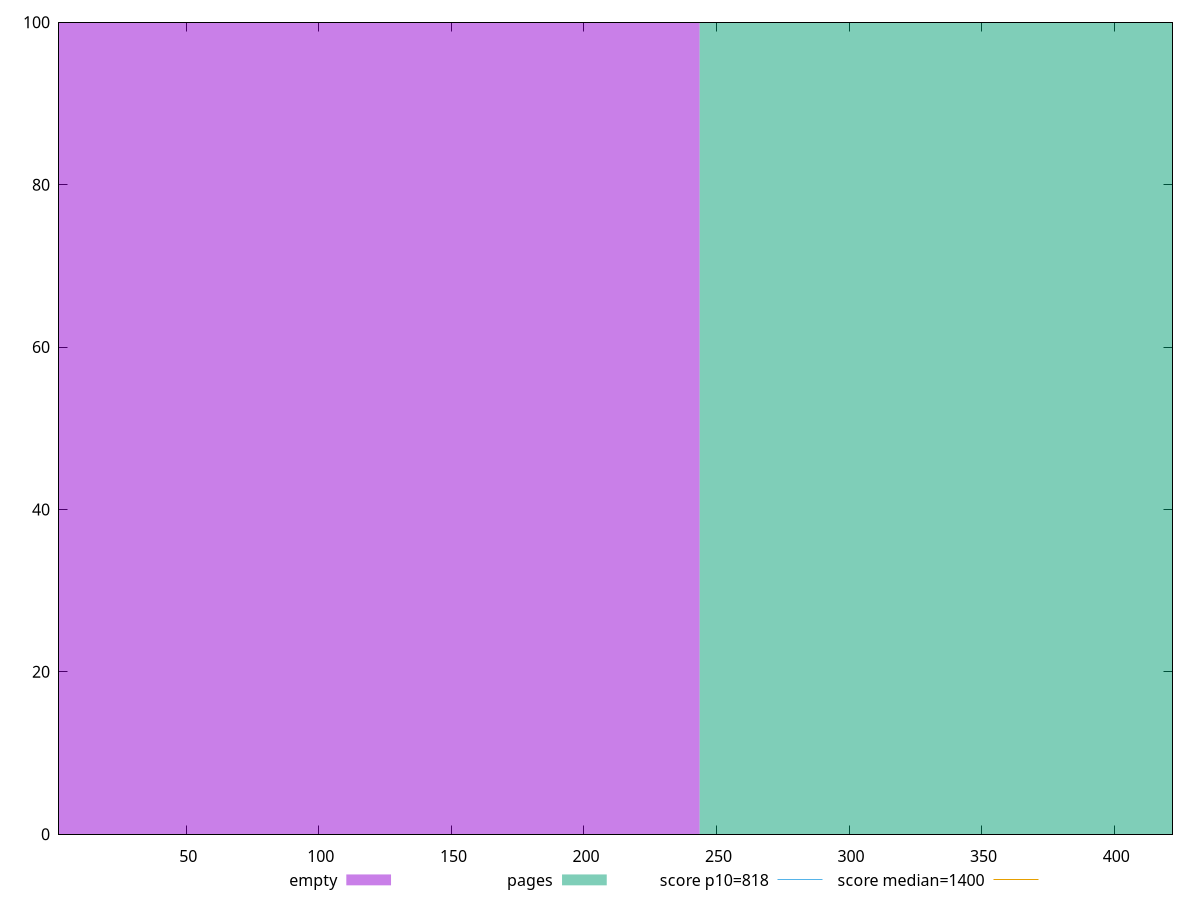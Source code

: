 reset

$empty <<EOF
0 100
EOF

$pages <<EOF
487.2808744216025 100
EOF

set key outside below
set boxwidth 487.2808744216025
set xrange [2:422]
set yrange [0:100]
set style fill transparent solid 0.5 noborder

set parametric
set terminal svg size 640, 500 enhanced background rgb 'white'
set output "report_00007_2020-12-11T15:55:29.892Z/dom-size/comparison/histogram/0_vs_1.svg"

plot $empty title "empty" with boxes, \
     $pages title "pages" with boxes, \
     818,t title "score p10=818", \
     1400,t title "score median=1400"

reset
